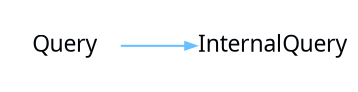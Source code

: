digraph {
 rankdir = "LR"
 bgcolor = none;
 layout  = dot;
 edge [
   arrowsize = "0.5"
   color     = "#69BFFFFF"
 ]
 qQED7hO[
   shape    = none
   label    = "Query"
   margin   = "0.01"
   fontname = "Segoe UI"
   fontsize = "11"
   fontcolor= "#010509FF"
 ]
 DIED7hO[
   shape    = none
   label    = "InternalQuery"
   margin   = "0.01"
   fontname = "Segoe UI"
   fontsize = "11"
   fontcolor= "#010509FF"
 ]
 qQED7hO->DIED7hO
}
